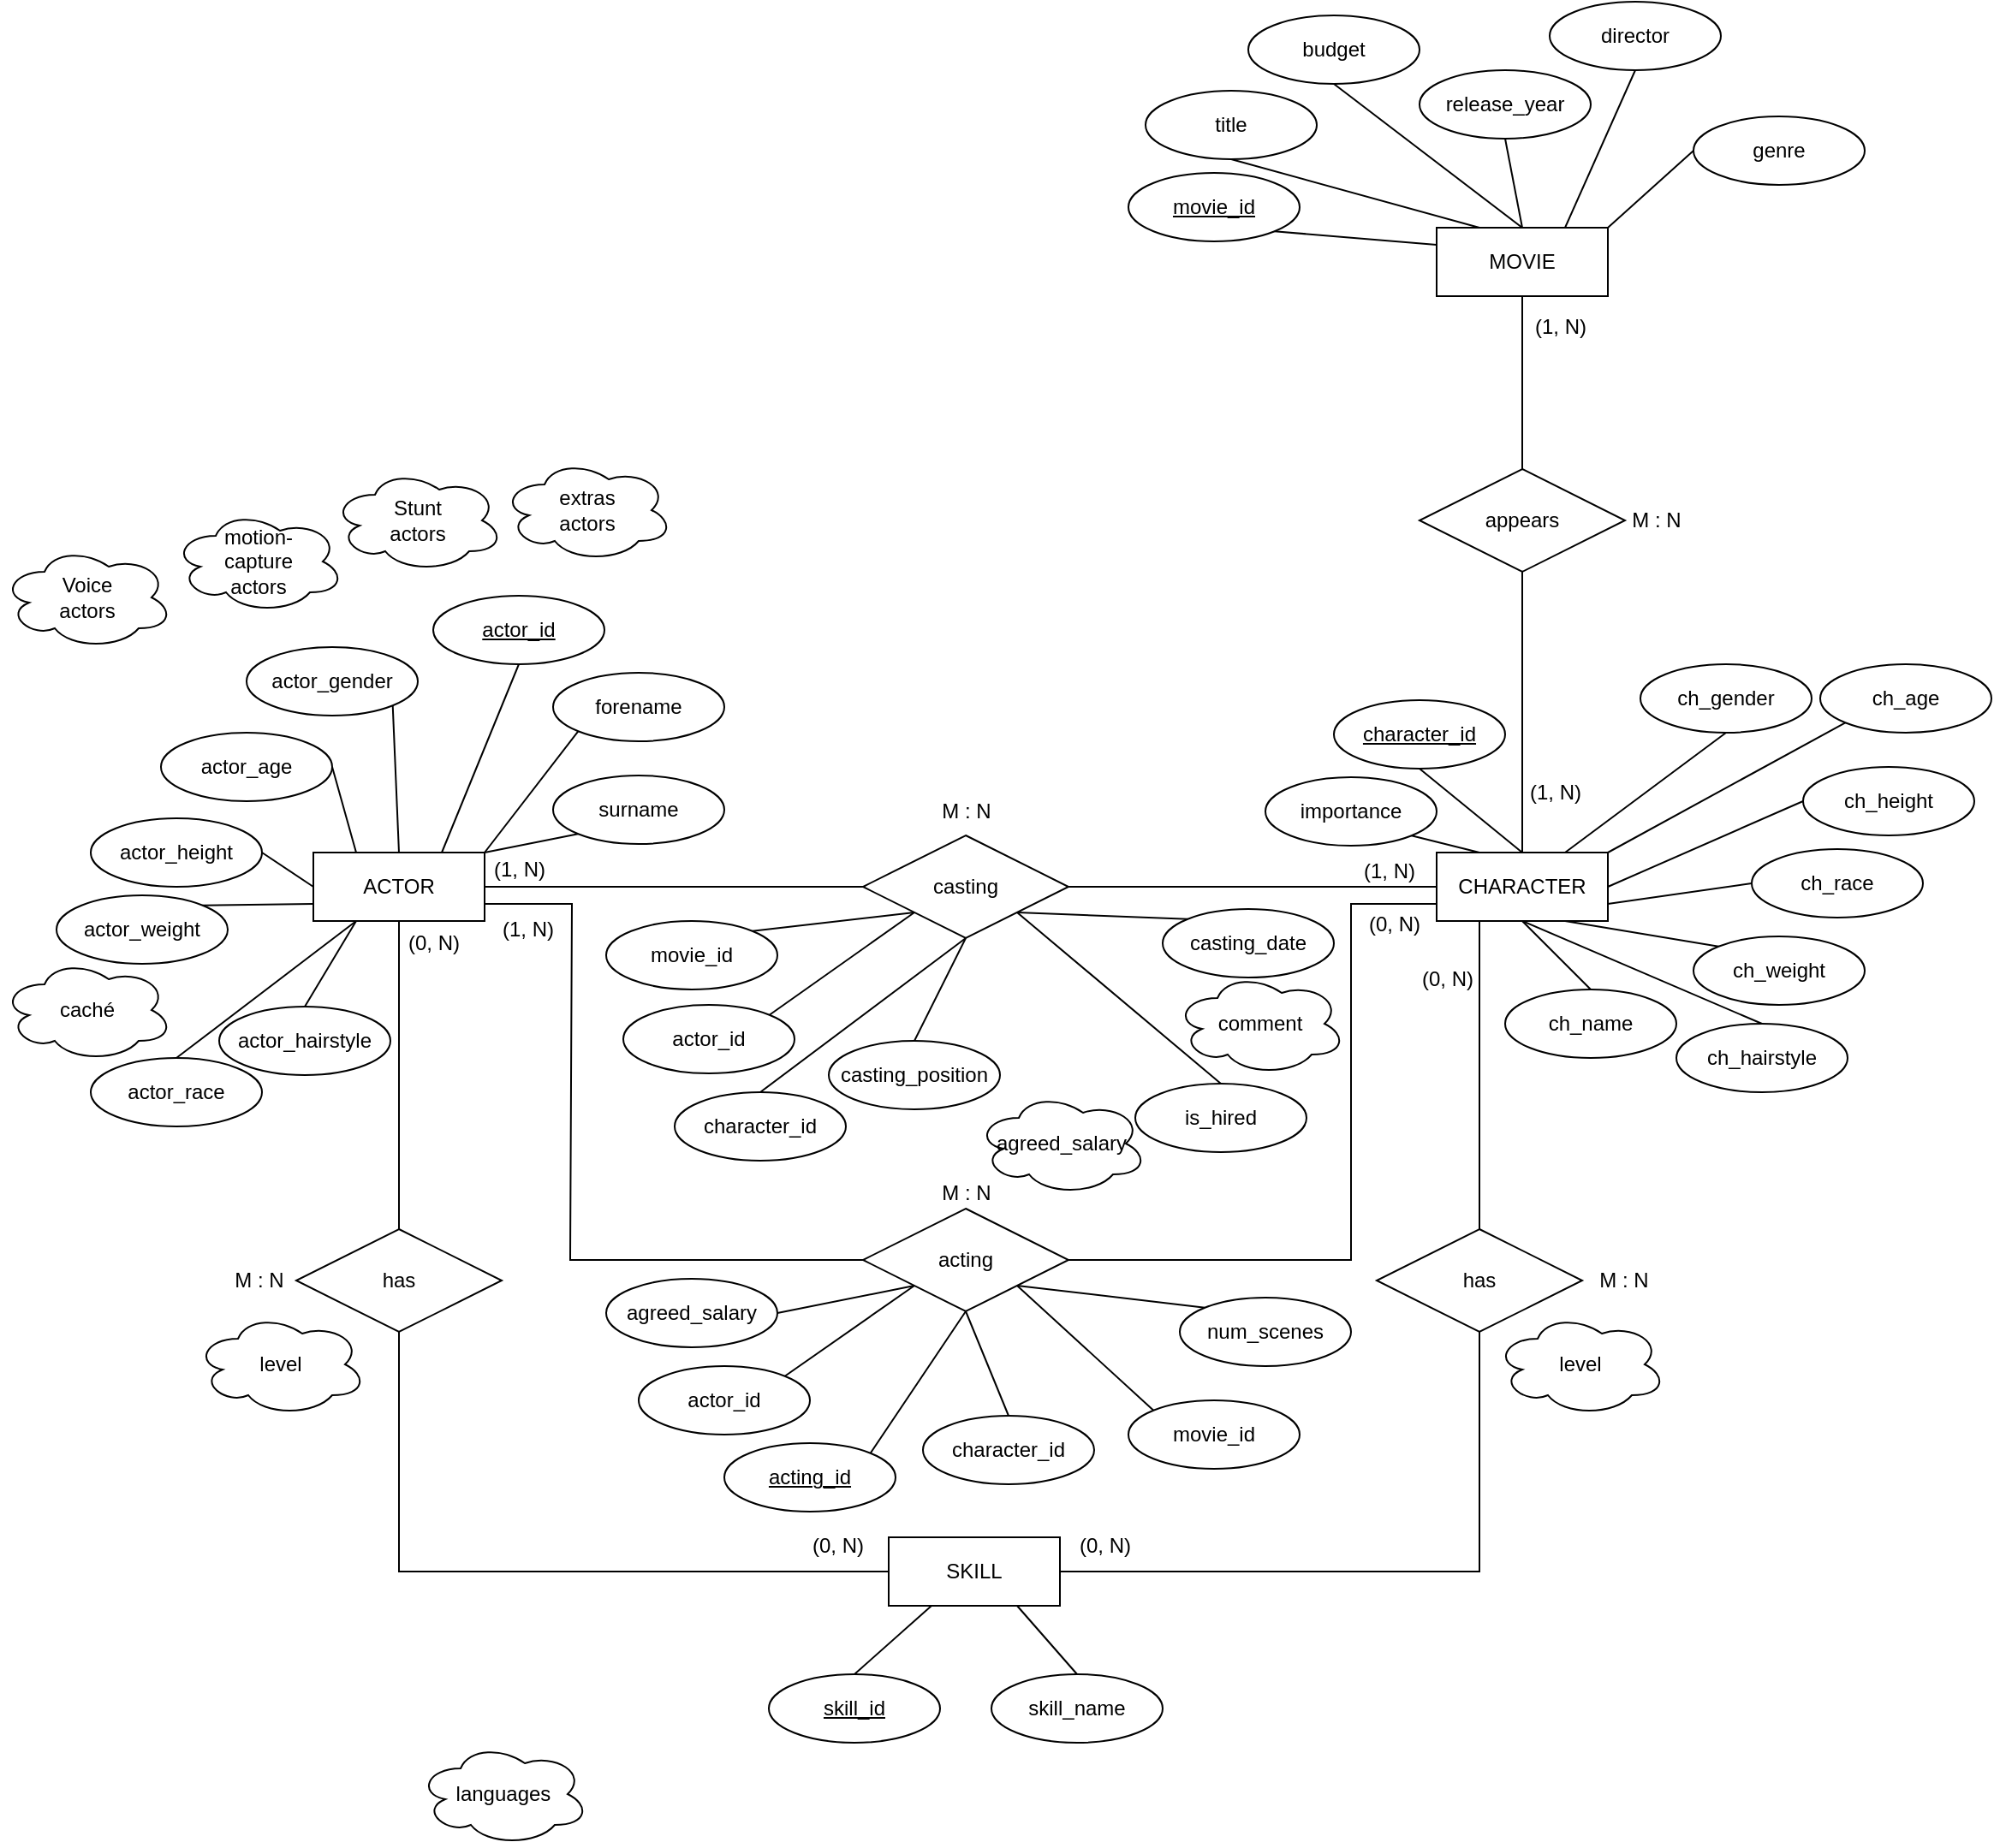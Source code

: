 <mxfile version="26.0.11">
  <diagram name="Página-1" id="EJ2JXjc912hq5HQgIUtN">
    <mxGraphModel dx="2261" dy="1907" grid="1" gridSize="10" guides="1" tooltips="1" connect="1" arrows="1" fold="1" page="1" pageScale="1" pageWidth="827" pageHeight="1169" math="0" shadow="0">
      <root>
        <mxCell id="0" />
        <mxCell id="1" parent="0" />
        <mxCell id="wF1HB-mCU1VvQjb04f6n-1" value="ACTOR" style="whiteSpace=wrap;html=1;align=center;" parent="1" vertex="1">
          <mxGeometry x="39" y="160" width="100" height="40" as="geometry" />
        </mxCell>
        <mxCell id="wF1HB-mCU1VvQjb04f6n-2" value="CHARACTER" style="whiteSpace=wrap;html=1;align=center;" parent="1" vertex="1">
          <mxGeometry x="695" y="160" width="100" height="40" as="geometry" />
        </mxCell>
        <mxCell id="wF1HB-mCU1VvQjb04f6n-3" value="actor_id" style="ellipse;whiteSpace=wrap;html=1;align=center;fontStyle=4;" parent="1" vertex="1">
          <mxGeometry x="109" y="10" width="100" height="40" as="geometry" />
        </mxCell>
        <mxCell id="wF1HB-mCU1VvQjb04f6n-4" value="character_id" style="ellipse;whiteSpace=wrap;html=1;align=center;fontStyle=4;" parent="1" vertex="1">
          <mxGeometry x="635" y="71" width="100" height="40" as="geometry" />
        </mxCell>
        <mxCell id="wF1HB-mCU1VvQjb04f6n-5" value="forename" style="ellipse;whiteSpace=wrap;html=1;align=center;" parent="1" vertex="1">
          <mxGeometry x="179" y="55" width="100" height="40" as="geometry" />
        </mxCell>
        <mxCell id="wF1HB-mCU1VvQjb04f6n-6" value="surname" style="ellipse;whiteSpace=wrap;html=1;align=center;" parent="1" vertex="1">
          <mxGeometry x="179" y="115" width="100" height="40" as="geometry" />
        </mxCell>
        <mxCell id="wF1HB-mCU1VvQjb04f6n-7" value="actor_gender" style="ellipse;whiteSpace=wrap;html=1;align=center;" parent="1" vertex="1">
          <mxGeometry y="40" width="100" height="40" as="geometry" />
        </mxCell>
        <mxCell id="wF1HB-mCU1VvQjb04f6n-8" value="actor_age" style="ellipse;whiteSpace=wrap;html=1;align=center;" parent="1" vertex="1">
          <mxGeometry x="-50" y="90" width="100" height="40" as="geometry" />
        </mxCell>
        <mxCell id="wF1HB-mCU1VvQjb04f6n-9" value="actor_height" style="ellipse;whiteSpace=wrap;html=1;align=center;" parent="1" vertex="1">
          <mxGeometry x="-91" y="140" width="100" height="40" as="geometry" />
        </mxCell>
        <mxCell id="wF1HB-mCU1VvQjb04f6n-10" value="actor_weight" style="ellipse;whiteSpace=wrap;html=1;align=center;" parent="1" vertex="1">
          <mxGeometry x="-111" y="185" width="100" height="40" as="geometry" />
        </mxCell>
        <mxCell id="wF1HB-mCU1VvQjb04f6n-11" value="&lt;span style=&quot;font-weight: normal;&quot;&gt;actor_race&lt;/span&gt;" style="ellipse;whiteSpace=wrap;html=1;align=center;fontStyle=1" parent="1" vertex="1">
          <mxGeometry x="-91" y="280" width="100" height="40" as="geometry" />
        </mxCell>
        <mxCell id="wF1HB-mCU1VvQjb04f6n-15" value="" style="endArrow=none;html=1;rounded=0;exitX=0;exitY=1;exitDx=0;exitDy=0;entryX=1;entryY=0;entryDx=0;entryDy=0;" parent="1" source="wF1HB-mCU1VvQjb04f6n-5" target="wF1HB-mCU1VvQjb04f6n-1" edge="1">
          <mxGeometry relative="1" as="geometry">
            <mxPoint x="169" y="180" as="sourcePoint" />
            <mxPoint x="329" y="180" as="targetPoint" />
          </mxGeometry>
        </mxCell>
        <mxCell id="wF1HB-mCU1VvQjb04f6n-16" value="" style="endArrow=none;html=1;rounded=0;exitX=0.5;exitY=1;exitDx=0;exitDy=0;entryX=0.75;entryY=0;entryDx=0;entryDy=0;" parent="1" source="wF1HB-mCU1VvQjb04f6n-3" target="wF1HB-mCU1VvQjb04f6n-1" edge="1">
          <mxGeometry relative="1" as="geometry">
            <mxPoint x="89" y="80" as="sourcePoint" />
            <mxPoint x="99" y="170" as="targetPoint" />
          </mxGeometry>
        </mxCell>
        <mxCell id="wF1HB-mCU1VvQjb04f6n-17" value="" style="endArrow=none;html=1;rounded=0;exitX=0;exitY=1;exitDx=0;exitDy=0;entryX=1;entryY=0;entryDx=0;entryDy=0;" parent="1" source="wF1HB-mCU1VvQjb04f6n-6" target="wF1HB-mCU1VvQjb04f6n-1" edge="1">
          <mxGeometry relative="1" as="geometry">
            <mxPoint x="99" y="90" as="sourcePoint" />
            <mxPoint x="109" y="180" as="targetPoint" />
          </mxGeometry>
        </mxCell>
        <mxCell id="wF1HB-mCU1VvQjb04f6n-18" value="" style="endArrow=none;html=1;rounded=0;exitX=1;exitY=0;exitDx=0;exitDy=0;entryX=0;entryY=1;entryDx=0;entryDy=0;" parent="1" source="wF1HB-mCU1VvQjb04f6n-59" target="wF1HB-mCU1VvQjb04f6n-47" edge="1">
          <mxGeometry relative="1" as="geometry">
            <mxPoint x="290" y="70" as="sourcePoint" />
            <mxPoint x="470" y="410" as="targetPoint" />
          </mxGeometry>
        </mxCell>
        <mxCell id="wF1HB-mCU1VvQjb04f6n-19" value="" style="endArrow=none;html=1;rounded=0;exitX=1;exitY=1;exitDx=0;exitDy=0;entryX=0.5;entryY=0;entryDx=0;entryDy=0;" parent="1" source="wF1HB-mCU1VvQjb04f6n-7" target="wF1HB-mCU1VvQjb04f6n-1" edge="1">
          <mxGeometry relative="1" as="geometry">
            <mxPoint x="119" y="110" as="sourcePoint" />
            <mxPoint x="129" y="200" as="targetPoint" />
          </mxGeometry>
        </mxCell>
        <mxCell id="wF1HB-mCU1VvQjb04f6n-20" value="" style="endArrow=none;html=1;rounded=0;exitX=1;exitY=0.5;exitDx=0;exitDy=0;entryX=0.25;entryY=0;entryDx=0;entryDy=0;" parent="1" source="wF1HB-mCU1VvQjb04f6n-8" target="wF1HB-mCU1VvQjb04f6n-1" edge="1">
          <mxGeometry relative="1" as="geometry">
            <mxPoint x="129" y="120" as="sourcePoint" />
            <mxPoint x="139" y="210" as="targetPoint" />
          </mxGeometry>
        </mxCell>
        <mxCell id="wF1HB-mCU1VvQjb04f6n-21" value="" style="endArrow=none;html=1;rounded=0;exitX=1;exitY=0.5;exitDx=0;exitDy=0;entryX=0;entryY=0.5;entryDx=0;entryDy=0;" parent="1" source="wF1HB-mCU1VvQjb04f6n-9" target="wF1HB-mCU1VvQjb04f6n-1" edge="1">
          <mxGeometry relative="1" as="geometry">
            <mxPoint x="139" y="130" as="sourcePoint" />
            <mxPoint x="149" y="220" as="targetPoint" />
          </mxGeometry>
        </mxCell>
        <mxCell id="wF1HB-mCU1VvQjb04f6n-22" value="" style="endArrow=none;html=1;rounded=0;exitX=1;exitY=0;exitDx=0;exitDy=0;entryX=0;entryY=0.75;entryDx=0;entryDy=0;" parent="1" source="wF1HB-mCU1VvQjb04f6n-10" target="wF1HB-mCU1VvQjb04f6n-1" edge="1">
          <mxGeometry relative="1" as="geometry">
            <mxPoint x="149" y="140" as="sourcePoint" />
            <mxPoint x="159" y="230" as="targetPoint" />
          </mxGeometry>
        </mxCell>
        <mxCell id="wF1HB-mCU1VvQjb04f6n-24" value="" style="endArrow=none;html=1;rounded=0;exitX=0.25;exitY=1;exitDx=0;exitDy=0;entryX=0.5;entryY=0;entryDx=0;entryDy=0;" parent="1" source="wF1HB-mCU1VvQjb04f6n-1" target="wF1HB-mCU1VvQjb04f6n-11" edge="1">
          <mxGeometry relative="1" as="geometry">
            <mxPoint x="169" y="160" as="sourcePoint" />
            <mxPoint x="179" y="250" as="targetPoint" />
          </mxGeometry>
        </mxCell>
        <mxCell id="wF1HB-mCU1VvQjb04f6n-26" value="ch_gender" style="ellipse;whiteSpace=wrap;html=1;align=center;" parent="1" vertex="1">
          <mxGeometry x="814" y="50" width="100" height="40" as="geometry" />
        </mxCell>
        <mxCell id="wF1HB-mCU1VvQjb04f6n-27" value="ch_age" style="ellipse;whiteSpace=wrap;html=1;align=center;" parent="1" vertex="1">
          <mxGeometry x="919" y="50" width="100" height="40" as="geometry" />
        </mxCell>
        <mxCell id="wF1HB-mCU1VvQjb04f6n-28" value="ch_height" style="ellipse;whiteSpace=wrap;html=1;align=center;" parent="1" vertex="1">
          <mxGeometry x="909" y="110" width="100" height="40" as="geometry" />
        </mxCell>
        <mxCell id="wF1HB-mCU1VvQjb04f6n-29" value="ch_weight" style="ellipse;whiteSpace=wrap;html=1;align=center;" parent="1" vertex="1">
          <mxGeometry x="845" y="209" width="100" height="40" as="geometry" />
        </mxCell>
        <mxCell id="wF1HB-mCU1VvQjb04f6n-30" value="&lt;span style=&quot;font-weight: normal;&quot;&gt;ch_race&lt;/span&gt;" style="ellipse;whiteSpace=wrap;html=1;align=center;fontStyle=1" parent="1" vertex="1">
          <mxGeometry x="879" y="158" width="100" height="40" as="geometry" />
        </mxCell>
        <mxCell id="wF1HB-mCU1VvQjb04f6n-31" value="actor_hairstyle" style="ellipse;whiteSpace=wrap;html=1;align=center;" parent="1" vertex="1">
          <mxGeometry x="-16" y="250" width="100" height="40" as="geometry" />
        </mxCell>
        <mxCell id="wF1HB-mCU1VvQjb04f6n-34" value="" style="endArrow=none;html=1;rounded=0;exitX=0.25;exitY=1;exitDx=0;exitDy=0;entryX=0.5;entryY=0;entryDx=0;entryDy=0;" parent="1" source="wF1HB-mCU1VvQjb04f6n-1" target="wF1HB-mCU1VvQjb04f6n-31" edge="1">
          <mxGeometry relative="1" as="geometry">
            <mxPoint x="124" y="210" as="sourcePoint" />
            <mxPoint x="74" y="276" as="targetPoint" />
          </mxGeometry>
        </mxCell>
        <mxCell id="wF1HB-mCU1VvQjb04f6n-35" value="ch_hairstyle" style="ellipse;whiteSpace=wrap;html=1;align=center;" parent="1" vertex="1">
          <mxGeometry x="835" y="260" width="100" height="40" as="geometry" />
        </mxCell>
        <mxCell id="wF1HB-mCU1VvQjb04f6n-36" value="importance" style="ellipse;whiteSpace=wrap;html=1;align=center;" parent="1" vertex="1">
          <mxGeometry x="595" y="116" width="100" height="40" as="geometry" />
        </mxCell>
        <mxCell id="wF1HB-mCU1VvQjb04f6n-37" value="ch_name" style="ellipse;whiteSpace=wrap;html=1;align=center;" parent="1" vertex="1">
          <mxGeometry x="735" y="240" width="100" height="40" as="geometry" />
        </mxCell>
        <mxCell id="wF1HB-mCU1VvQjb04f6n-38" value="" style="endArrow=none;html=1;rounded=0;exitX=1;exitY=1;exitDx=0;exitDy=0;entryX=0.25;entryY=0;entryDx=0;entryDy=0;" parent="1" source="wF1HB-mCU1VvQjb04f6n-36" target="wF1HB-mCU1VvQjb04f6n-2" edge="1">
          <mxGeometry relative="1" as="geometry">
            <mxPoint x="316" y="120" as="sourcePoint" />
            <mxPoint x="286" y="170" as="targetPoint" />
          </mxGeometry>
        </mxCell>
        <mxCell id="wF1HB-mCU1VvQjb04f6n-39" value="" style="endArrow=none;html=1;rounded=0;exitX=0.5;exitY=0;exitDx=0;exitDy=0;entryX=0.5;entryY=1;entryDx=0;entryDy=0;" parent="1" source="wF1HB-mCU1VvQjb04f6n-37" target="wF1HB-mCU1VvQjb04f6n-2" edge="1">
          <mxGeometry relative="1" as="geometry">
            <mxPoint x="435" y="130" as="sourcePoint" />
            <mxPoint x="405" y="180" as="targetPoint" />
          </mxGeometry>
        </mxCell>
        <mxCell id="wF1HB-mCU1VvQjb04f6n-40" value="" style="endArrow=none;html=1;rounded=0;exitX=0.5;exitY=0;exitDx=0;exitDy=0;" parent="1" source="wF1HB-mCU1VvQjb04f6n-35" edge="1">
          <mxGeometry relative="1" as="geometry">
            <mxPoint x="445" y="140" as="sourcePoint" />
            <mxPoint x="745" y="200" as="targetPoint" />
          </mxGeometry>
        </mxCell>
        <mxCell id="wF1HB-mCU1VvQjb04f6n-41" value="" style="endArrow=none;html=1;rounded=0;exitX=0.75;exitY=1;exitDx=0;exitDy=0;entryX=0;entryY=0;entryDx=0;entryDy=0;" parent="1" source="wF1HB-mCU1VvQjb04f6n-2" target="wF1HB-mCU1VvQjb04f6n-29" edge="1">
          <mxGeometry relative="1" as="geometry">
            <mxPoint x="455" y="150" as="sourcePoint" />
            <mxPoint x="425" y="200" as="targetPoint" />
          </mxGeometry>
        </mxCell>
        <mxCell id="wF1HB-mCU1VvQjb04f6n-42" value="" style="endArrow=none;html=1;rounded=0;exitX=1;exitY=0.75;exitDx=0;exitDy=0;entryX=0;entryY=0.5;entryDx=0;entryDy=0;" parent="1" source="wF1HB-mCU1VvQjb04f6n-2" target="wF1HB-mCU1VvQjb04f6n-30" edge="1">
          <mxGeometry relative="1" as="geometry">
            <mxPoint x="755" y="210" as="sourcePoint" />
            <mxPoint x="780" y="276" as="targetPoint" />
          </mxGeometry>
        </mxCell>
        <mxCell id="wF1HB-mCU1VvQjb04f6n-43" value="" style="endArrow=none;html=1;rounded=0;exitX=1;exitY=0.5;exitDx=0;exitDy=0;entryX=0;entryY=0.5;entryDx=0;entryDy=0;" parent="1" source="wF1HB-mCU1VvQjb04f6n-2" target="wF1HB-mCU1VvQjb04f6n-28" edge="1">
          <mxGeometry relative="1" as="geometry">
            <mxPoint x="765" y="220" as="sourcePoint" />
            <mxPoint x="790" y="286" as="targetPoint" />
          </mxGeometry>
        </mxCell>
        <mxCell id="wF1HB-mCU1VvQjb04f6n-44" value="" style="endArrow=none;html=1;rounded=0;exitX=1;exitY=0;exitDx=0;exitDy=0;entryX=0;entryY=1;entryDx=0;entryDy=0;" parent="1" source="wF1HB-mCU1VvQjb04f6n-2" target="wF1HB-mCU1VvQjb04f6n-27" edge="1">
          <mxGeometry relative="1" as="geometry">
            <mxPoint x="775" y="230" as="sourcePoint" />
            <mxPoint x="800" y="296" as="targetPoint" />
          </mxGeometry>
        </mxCell>
        <mxCell id="wF1HB-mCU1VvQjb04f6n-45" value="" style="endArrow=none;html=1;rounded=0;exitX=0.75;exitY=0;exitDx=0;exitDy=0;entryX=0.5;entryY=1;entryDx=0;entryDy=0;" parent="1" source="wF1HB-mCU1VvQjb04f6n-2" target="wF1HB-mCU1VvQjb04f6n-26" edge="1">
          <mxGeometry relative="1" as="geometry">
            <mxPoint x="785" y="240" as="sourcePoint" />
            <mxPoint x="810" y="306" as="targetPoint" />
          </mxGeometry>
        </mxCell>
        <mxCell id="wF1HB-mCU1VvQjb04f6n-46" value="" style="endArrow=none;html=1;rounded=0;exitX=0.5;exitY=0;exitDx=0;exitDy=0;entryX=0.5;entryY=1;entryDx=0;entryDy=0;" parent="1" source="wF1HB-mCU1VvQjb04f6n-2" target="wF1HB-mCU1VvQjb04f6n-4" edge="1">
          <mxGeometry relative="1" as="geometry">
            <mxPoint x="686" y="250" as="sourcePoint" />
            <mxPoint x="711" y="316" as="targetPoint" />
          </mxGeometry>
        </mxCell>
        <mxCell id="wF1HB-mCU1VvQjb04f6n-47" value="casting" style="shape=rhombus;perimeter=rhombusPerimeter;whiteSpace=wrap;html=1;align=center;" parent="1" vertex="1">
          <mxGeometry x="360" y="150" width="120" height="60" as="geometry" />
        </mxCell>
        <mxCell id="wF1HB-mCU1VvQjb04f6n-48" value="" style="endArrow=none;html=1;rounded=0;exitX=1;exitY=0.5;exitDx=0;exitDy=0;entryX=0;entryY=0.5;entryDx=0;entryDy=0;" parent="1" source="wF1HB-mCU1VvQjb04f6n-1" target="wF1HB-mCU1VvQjb04f6n-47" edge="1">
          <mxGeometry relative="1" as="geometry">
            <mxPoint x="179" y="180" as="sourcePoint" />
            <mxPoint x="249" y="180" as="targetPoint" />
          </mxGeometry>
        </mxCell>
        <mxCell id="wF1HB-mCU1VvQjb04f6n-49" value="" style="endArrow=none;html=1;rounded=0;exitX=1;exitY=0.5;exitDx=0;exitDy=0;entryX=0;entryY=0.5;entryDx=0;entryDy=0;" parent="1" source="wF1HB-mCU1VvQjb04f6n-47" target="wF1HB-mCU1VvQjb04f6n-2" edge="1">
          <mxGeometry relative="1" as="geometry">
            <mxPoint x="589" y="180" as="sourcePoint" />
            <mxPoint x="495" y="190" as="targetPoint" />
          </mxGeometry>
        </mxCell>
        <mxCell id="wF1HB-mCU1VvQjb04f6n-50" value="(1, N)" style="text;html=1;align=center;verticalAlign=middle;resizable=0;points=[];autosize=1;strokeColor=none;fillColor=none;" parent="1" vertex="1">
          <mxGeometry x="134" y="155" width="50" height="30" as="geometry" />
        </mxCell>
        <mxCell id="wF1HB-mCU1VvQjb04f6n-51" value="(1, N)" style="text;html=1;align=center;verticalAlign=middle;resizable=0;points=[];autosize=1;strokeColor=none;fillColor=none;" parent="1" vertex="1">
          <mxGeometry x="642" y="156" width="50" height="30" as="geometry" />
        </mxCell>
        <mxCell id="wF1HB-mCU1VvQjb04f6n-52" value="M : N" style="text;html=1;align=center;verticalAlign=middle;resizable=0;points=[];autosize=1;strokeColor=none;fillColor=none;" parent="1" vertex="1">
          <mxGeometry x="395" y="121" width="50" height="30" as="geometry" />
        </mxCell>
        <mxCell id="wF1HB-mCU1VvQjb04f6n-59" value="movie_id" style="ellipse;whiteSpace=wrap;html=1;align=center;" parent="1" vertex="1">
          <mxGeometry x="210" y="200" width="100" height="40" as="geometry" />
        </mxCell>
        <mxCell id="wF1HB-mCU1VvQjb04f6n-60" value="SKILL" style="whiteSpace=wrap;html=1;align=center;" parent="1" vertex="1">
          <mxGeometry x="375" y="560" width="100" height="40" as="geometry" />
        </mxCell>
        <mxCell id="wF1HB-mCU1VvQjb04f6n-61" value="has" style="shape=rhombus;perimeter=rhombusPerimeter;whiteSpace=wrap;html=1;align=center;" parent="1" vertex="1">
          <mxGeometry x="29" y="380" width="120" height="60" as="geometry" />
        </mxCell>
        <mxCell id="wF1HB-mCU1VvQjb04f6n-62" value="" style="endArrow=none;html=1;rounded=0;exitX=0.5;exitY=1;exitDx=0;exitDy=0;entryX=0.5;entryY=0;entryDx=0;entryDy=0;" parent="1" source="wF1HB-mCU1VvQjb04f6n-1" target="wF1HB-mCU1VvQjb04f6n-61" edge="1">
          <mxGeometry relative="1" as="geometry">
            <mxPoint x="169" y="380" as="sourcePoint" />
            <mxPoint x="329" y="380" as="targetPoint" />
          </mxGeometry>
        </mxCell>
        <mxCell id="wF1HB-mCU1VvQjb04f6n-63" value="" style="endArrow=none;html=1;rounded=0;entryX=0;entryY=0.5;entryDx=0;entryDy=0;exitX=0.5;exitY=1;exitDx=0;exitDy=0;" parent="1" source="wF1HB-mCU1VvQjb04f6n-61" target="wF1HB-mCU1VvQjb04f6n-60" edge="1">
          <mxGeometry relative="1" as="geometry">
            <mxPoint x="89" y="400" as="sourcePoint" />
            <mxPoint x="264" y="580" as="targetPoint" />
            <Array as="points">
              <mxPoint x="89" y="580" />
            </Array>
          </mxGeometry>
        </mxCell>
        <mxCell id="wF1HB-mCU1VvQjb04f6n-64" value="skill_id" style="ellipse;whiteSpace=wrap;html=1;align=center;fontStyle=4;" parent="1" vertex="1">
          <mxGeometry x="305" y="640" width="100" height="40" as="geometry" />
        </mxCell>
        <mxCell id="wF1HB-mCU1VvQjb04f6n-65" value="skill_name" style="ellipse;whiteSpace=wrap;html=1;align=center;" parent="1" vertex="1">
          <mxGeometry x="435" y="640" width="100" height="40" as="geometry" />
        </mxCell>
        <mxCell id="wF1HB-mCU1VvQjb04f6n-68" value="" style="endArrow=none;html=1;rounded=0;exitX=0.25;exitY=1;exitDx=0;exitDy=0;entryX=0.5;entryY=0;entryDx=0;entryDy=0;" parent="1" source="wF1HB-mCU1VvQjb04f6n-60" target="wF1HB-mCU1VvQjb04f6n-64" edge="1">
          <mxGeometry relative="1" as="geometry">
            <mxPoint x="505" y="390" as="sourcePoint" />
            <mxPoint x="665" y="390" as="targetPoint" />
          </mxGeometry>
        </mxCell>
        <mxCell id="wF1HB-mCU1VvQjb04f6n-69" value="" style="endArrow=none;html=1;rounded=0;exitX=0.75;exitY=1;exitDx=0;exitDy=0;entryX=0.5;entryY=0;entryDx=0;entryDy=0;" parent="1" source="wF1HB-mCU1VvQjb04f6n-60" target="wF1HB-mCU1VvQjb04f6n-65" edge="1">
          <mxGeometry relative="1" as="geometry">
            <mxPoint x="410" y="610" as="sourcePoint" />
            <mxPoint x="365" y="650" as="targetPoint" />
          </mxGeometry>
        </mxCell>
        <mxCell id="wF1HB-mCU1VvQjb04f6n-70" value="M : N" style="text;html=1;align=center;verticalAlign=middle;resizable=0;points=[];autosize=1;strokeColor=none;fillColor=none;" parent="1" vertex="1">
          <mxGeometry x="-18" y="395" width="50" height="30" as="geometry" />
        </mxCell>
        <mxCell id="wF1HB-mCU1VvQjb04f6n-71" value="(0, N)" style="text;html=1;align=center;verticalAlign=middle;resizable=0;points=[];autosize=1;strokeColor=none;fillColor=none;" parent="1" vertex="1">
          <mxGeometry x="84" y="198" width="50" height="30" as="geometry" />
        </mxCell>
        <mxCell id="wF1HB-mCU1VvQjb04f6n-72" value="(0, N)" style="text;html=1;align=center;verticalAlign=middle;resizable=0;points=[];autosize=1;strokeColor=none;fillColor=none;" parent="1" vertex="1">
          <mxGeometry x="320" y="550" width="50" height="30" as="geometry" />
        </mxCell>
        <mxCell id="cuIqHzoQHL2clTZlvjJq-2" value="acting" style="shape=rhombus;perimeter=rhombusPerimeter;whiteSpace=wrap;html=1;align=center;" parent="1" vertex="1">
          <mxGeometry x="360" y="368" width="120" height="60" as="geometry" />
        </mxCell>
        <mxCell id="cuIqHzoQHL2clTZlvjJq-3" value="" style="endArrow=none;html=1;rounded=0;exitX=1;exitY=0.75;exitDx=0;exitDy=0;entryX=0;entryY=0.5;entryDx=0;entryDy=0;" parent="1" source="wF1HB-mCU1VvQjb04f6n-1" target="cuIqHzoQHL2clTZlvjJq-2" edge="1">
          <mxGeometry relative="1" as="geometry">
            <mxPoint x="139" y="243" as="sourcePoint" />
            <mxPoint x="249" y="398" as="targetPoint" />
            <Array as="points">
              <mxPoint x="190" y="190" />
              <mxPoint x="189" y="398" />
            </Array>
          </mxGeometry>
        </mxCell>
        <mxCell id="cuIqHzoQHL2clTZlvjJq-4" value="" style="endArrow=none;html=1;rounded=0;exitX=0;exitY=0.75;exitDx=0;exitDy=0;entryX=1;entryY=0.5;entryDx=0;entryDy=0;" parent="1" source="wF1HB-mCU1VvQjb04f6n-2" target="cuIqHzoQHL2clTZlvjJq-2" edge="1">
          <mxGeometry relative="1" as="geometry">
            <mxPoint x="695" y="243" as="sourcePoint" />
            <mxPoint x="589" y="398" as="targetPoint" />
            <Array as="points">
              <mxPoint x="645" y="190" />
              <mxPoint x="645" y="398" />
            </Array>
          </mxGeometry>
        </mxCell>
        <mxCell id="cuIqHzoQHL2clTZlvjJq-5" value="M : N" style="text;html=1;align=center;verticalAlign=middle;resizable=0;points=[];autosize=1;strokeColor=none;fillColor=none;" parent="1" vertex="1">
          <mxGeometry x="395" y="344" width="50" height="30" as="geometry" />
        </mxCell>
        <mxCell id="cuIqHzoQHL2clTZlvjJq-6" value="(1, N)" style="text;html=1;align=center;verticalAlign=middle;resizable=0;points=[];autosize=1;strokeColor=none;fillColor=none;" parent="1" vertex="1">
          <mxGeometry x="139" y="190" width="50" height="30" as="geometry" />
        </mxCell>
        <mxCell id="cuIqHzoQHL2clTZlvjJq-7" value="(0, N)" style="text;html=1;align=center;verticalAlign=middle;resizable=0;points=[];autosize=1;strokeColor=none;fillColor=none;" parent="1" vertex="1">
          <mxGeometry x="645" y="187" width="50" height="30" as="geometry" />
        </mxCell>
        <mxCell id="cuIqHzoQHL2clTZlvjJq-8" value="" style="endArrow=none;html=1;rounded=0;entryX=1;entryY=0.5;entryDx=0;entryDy=0;exitX=0.5;exitY=1;exitDx=0;exitDy=0;" parent="1" source="cuIqHzoQHL2clTZlvjJq-9" target="wF1HB-mCU1VvQjb04f6n-60" edge="1">
          <mxGeometry relative="1" as="geometry">
            <mxPoint x="720" y="390" as="sourcePoint" />
            <mxPoint x="584" y="580" as="targetPoint" />
            <Array as="points">
              <mxPoint x="720" y="580" />
            </Array>
          </mxGeometry>
        </mxCell>
        <mxCell id="cuIqHzoQHL2clTZlvjJq-9" value="has" style="shape=rhombus;perimeter=rhombusPerimeter;whiteSpace=wrap;html=1;align=center;" parent="1" vertex="1">
          <mxGeometry x="660" y="380" width="120" height="60" as="geometry" />
        </mxCell>
        <mxCell id="cuIqHzoQHL2clTZlvjJq-10" value="" style="endArrow=none;html=1;rounded=0;entryX=0.5;entryY=0;entryDx=0;entryDy=0;exitX=0.25;exitY=1;exitDx=0;exitDy=0;" parent="1" source="wF1HB-mCU1VvQjb04f6n-2" target="cuIqHzoQHL2clTZlvjJq-9" edge="1">
          <mxGeometry relative="1" as="geometry">
            <mxPoint x="439" y="380" as="sourcePoint" />
            <mxPoint x="599" y="380" as="targetPoint" />
          </mxGeometry>
        </mxCell>
        <mxCell id="cuIqHzoQHL2clTZlvjJq-11" value="M : N" style="text;html=1;align=center;verticalAlign=middle;resizable=0;points=[];autosize=1;strokeColor=none;fillColor=none;" parent="1" vertex="1">
          <mxGeometry x="779" y="395" width="50" height="30" as="geometry" />
        </mxCell>
        <mxCell id="cuIqHzoQHL2clTZlvjJq-12" value="(0, N)" style="text;html=1;align=center;verticalAlign=middle;resizable=0;points=[];autosize=1;strokeColor=none;fillColor=none;" parent="1" vertex="1">
          <mxGeometry x="476" y="550" width="50" height="30" as="geometry" />
        </mxCell>
        <mxCell id="cuIqHzoQHL2clTZlvjJq-13" value="(0, N)" style="text;html=1;align=center;verticalAlign=middle;resizable=0;points=[];autosize=1;strokeColor=none;fillColor=none;" parent="1" vertex="1">
          <mxGeometry x="676" y="219" width="50" height="30" as="geometry" />
        </mxCell>
        <mxCell id="cuIqHzoQHL2clTZlvjJq-14" value="MOVIE" style="whiteSpace=wrap;html=1;align=center;" parent="1" vertex="1">
          <mxGeometry x="695" y="-205" width="100" height="40" as="geometry" />
        </mxCell>
        <mxCell id="cuIqHzoQHL2clTZlvjJq-16" value="appears" style="shape=rhombus;perimeter=rhombusPerimeter;whiteSpace=wrap;html=1;align=center;" parent="1" vertex="1">
          <mxGeometry x="685" y="-64" width="120" height="60" as="geometry" />
        </mxCell>
        <mxCell id="cuIqHzoQHL2clTZlvjJq-18" value="" style="endArrow=none;html=1;rounded=0;exitX=0.5;exitY=0;exitDx=0;exitDy=0;entryX=0.5;entryY=1;entryDx=0;entryDy=0;" parent="1" source="wF1HB-mCU1VvQjb04f6n-2" target="cuIqHzoQHL2clTZlvjJq-16" edge="1">
          <mxGeometry relative="1" as="geometry">
            <mxPoint x="744.5" y="170" as="sourcePoint" />
            <mxPoint x="744.5" y="-95" as="targetPoint" />
          </mxGeometry>
        </mxCell>
        <mxCell id="cuIqHzoQHL2clTZlvjJq-22" value="(1, N)" style="text;html=1;align=center;verticalAlign=middle;resizable=0;points=[];autosize=1;strokeColor=none;fillColor=none;" parent="1" vertex="1">
          <mxGeometry x="742" y="-162" width="50" height="30" as="geometry" />
        </mxCell>
        <mxCell id="cuIqHzoQHL2clTZlvjJq-24" value="(1, N)" style="text;html=1;align=center;verticalAlign=middle;resizable=0;points=[];autosize=1;strokeColor=none;fillColor=none;" parent="1" vertex="1">
          <mxGeometry x="739" y="110" width="50" height="30" as="geometry" />
        </mxCell>
        <mxCell id="cuIqHzoQHL2clTZlvjJq-26" value="M : N" style="text;html=1;align=center;verticalAlign=middle;resizable=0;points=[];autosize=1;strokeColor=none;fillColor=none;" parent="1" vertex="1">
          <mxGeometry x="798" y="-49" width="50" height="30" as="geometry" />
        </mxCell>
        <mxCell id="cuIqHzoQHL2clTZlvjJq-27" value="movie_id" style="ellipse;whiteSpace=wrap;html=1;align=center;fontStyle=4;" parent="1" vertex="1">
          <mxGeometry x="515" y="-237" width="100" height="40" as="geometry" />
        </mxCell>
        <mxCell id="cuIqHzoQHL2clTZlvjJq-28" value="title" style="ellipse;whiteSpace=wrap;html=1;align=center;" parent="1" vertex="1">
          <mxGeometry x="525" y="-285" width="100" height="40" as="geometry" />
        </mxCell>
        <mxCell id="cuIqHzoQHL2clTZlvjJq-29" value="director" style="ellipse;whiteSpace=wrap;html=1;align=center;" parent="1" vertex="1">
          <mxGeometry x="761" y="-337" width="100" height="40" as="geometry" />
        </mxCell>
        <mxCell id="cuIqHzoQHL2clTZlvjJq-31" value="budget" style="ellipse;whiteSpace=wrap;html=1;align=center;" parent="1" vertex="1">
          <mxGeometry x="585" y="-329" width="100" height="40" as="geometry" />
        </mxCell>
        <mxCell id="cuIqHzoQHL2clTZlvjJq-32" value="genre" style="ellipse;whiteSpace=wrap;html=1;align=center;" parent="1" vertex="1">
          <mxGeometry x="845" y="-270" width="100" height="40" as="geometry" />
        </mxCell>
        <mxCell id="cuIqHzoQHL2clTZlvjJq-33" value="" style="endArrow=none;html=1;rounded=0;entryX=0;entryY=0.25;entryDx=0;entryDy=0;exitX=1;exitY=1;exitDx=0;exitDy=0;" parent="1" source="cuIqHzoQHL2clTZlvjJq-27" target="cuIqHzoQHL2clTZlvjJq-14" edge="1">
          <mxGeometry relative="1" as="geometry">
            <mxPoint x="655" y="-179" as="sourcePoint" />
            <mxPoint x="815" y="-179" as="targetPoint" />
          </mxGeometry>
        </mxCell>
        <mxCell id="cuIqHzoQHL2clTZlvjJq-34" value="" style="endArrow=none;html=1;rounded=0;entryX=0.25;entryY=0;entryDx=0;entryDy=0;exitX=0.5;exitY=1;exitDx=0;exitDy=0;" parent="1" source="cuIqHzoQHL2clTZlvjJq-28" target="cuIqHzoQHL2clTZlvjJq-14" edge="1">
          <mxGeometry relative="1" as="geometry">
            <mxPoint x="645" y="-225" as="sourcePoint" />
            <mxPoint x="705" y="-185" as="targetPoint" />
          </mxGeometry>
        </mxCell>
        <mxCell id="cuIqHzoQHL2clTZlvjJq-35" value="" style="endArrow=none;html=1;rounded=0;entryX=0.5;entryY=0;entryDx=0;entryDy=0;exitX=0.5;exitY=1;exitDx=0;exitDy=0;" parent="1" source="cuIqHzoQHL2clTZlvjJq-31" target="cuIqHzoQHL2clTZlvjJq-14" edge="1">
          <mxGeometry relative="1" as="geometry">
            <mxPoint x="675" y="-259" as="sourcePoint" />
            <mxPoint x="730" y="-195" as="targetPoint" />
          </mxGeometry>
        </mxCell>
        <mxCell id="cuIqHzoQHL2clTZlvjJq-37" value="" style="endArrow=none;html=1;rounded=0;entryX=0.75;entryY=0;entryDx=0;entryDy=0;exitX=0.5;exitY=1;exitDx=0;exitDy=0;" parent="1" source="cuIqHzoQHL2clTZlvjJq-29" target="cuIqHzoQHL2clTZlvjJq-14" edge="1">
          <mxGeometry relative="1" as="geometry">
            <mxPoint x="745" y="-299" as="sourcePoint" />
            <mxPoint x="755" y="-195" as="targetPoint" />
          </mxGeometry>
        </mxCell>
        <mxCell id="cuIqHzoQHL2clTZlvjJq-38" value="" style="endArrow=none;html=1;rounded=0;entryX=1;entryY=0;entryDx=0;entryDy=0;exitX=0;exitY=0.5;exitDx=0;exitDy=0;" parent="1" source="cuIqHzoQHL2clTZlvjJq-32" target="cuIqHzoQHL2clTZlvjJq-14" edge="1">
          <mxGeometry relative="1" as="geometry">
            <mxPoint x="810" y="-285" as="sourcePoint" />
            <mxPoint x="780" y="-195" as="targetPoint" />
          </mxGeometry>
        </mxCell>
        <mxCell id="cuIqHzoQHL2clTZlvjJq-40" value="agreed_salary" style="ellipse;whiteSpace=wrap;html=1;align=center;" parent="1" vertex="1">
          <mxGeometry x="210" y="409" width="100" height="40" as="geometry" />
        </mxCell>
        <mxCell id="cuIqHzoQHL2clTZlvjJq-41" value="num_scenes" style="ellipse;whiteSpace=wrap;html=1;align=center;" parent="1" vertex="1">
          <mxGeometry x="545" y="420" width="100" height="40" as="geometry" />
        </mxCell>
        <mxCell id="cuIqHzoQHL2clTZlvjJq-43" value="" style="endArrow=none;html=1;rounded=0;exitX=0;exitY=1;exitDx=0;exitDy=0;entryX=1;entryY=0.5;entryDx=0;entryDy=0;" parent="1" source="cuIqHzoQHL2clTZlvjJq-2" target="cuIqHzoQHL2clTZlvjJq-40" edge="1">
          <mxGeometry relative="1" as="geometry">
            <mxPoint x="330" y="380" as="sourcePoint" />
            <mxPoint x="490" y="380" as="targetPoint" />
          </mxGeometry>
        </mxCell>
        <mxCell id="cuIqHzoQHL2clTZlvjJq-44" value="" style="endArrow=none;html=1;rounded=0;exitX=1;exitY=1;exitDx=0;exitDy=0;entryX=0;entryY=0;entryDx=0;entryDy=0;" parent="1" source="cuIqHzoQHL2clTZlvjJq-2" target="cuIqHzoQHL2clTZlvjJq-41" edge="1">
          <mxGeometry relative="1" as="geometry">
            <mxPoint x="400" y="370" as="sourcePoint" />
            <mxPoint x="330" y="450" as="targetPoint" />
          </mxGeometry>
        </mxCell>
        <mxCell id="cuIqHzoQHL2clTZlvjJq-45" value="casting_date" style="ellipse;whiteSpace=wrap;html=1;align=center;" parent="1" vertex="1">
          <mxGeometry x="535" y="193" width="100" height="40" as="geometry" />
        </mxCell>
        <mxCell id="cuIqHzoQHL2clTZlvjJq-46" value="" style="endArrow=none;html=1;rounded=0;exitX=1;exitY=1;exitDx=0;exitDy=0;entryX=0;entryY=0;entryDx=0;entryDy=0;" parent="1" source="wF1HB-mCU1VvQjb04f6n-47" target="cuIqHzoQHL2clTZlvjJq-45" edge="1">
          <mxGeometry relative="1" as="geometry">
            <mxPoint x="330" y="180" as="sourcePoint" />
            <mxPoint x="490" y="180" as="targetPoint" />
          </mxGeometry>
        </mxCell>
        <mxCell id="cuIqHzoQHL2clTZlvjJq-51" value="casting_position" style="ellipse;whiteSpace=wrap;html=1;align=center;" parent="1" vertex="1">
          <mxGeometry x="340" y="270" width="100" height="40" as="geometry" />
        </mxCell>
        <mxCell id="cuIqHzoQHL2clTZlvjJq-52" value="" style="endArrow=none;html=1;rounded=0;exitX=0.5;exitY=1;exitDx=0;exitDy=0;entryX=0.5;entryY=0;entryDx=0;entryDy=0;" parent="1" source="wF1HB-mCU1VvQjb04f6n-47" target="cuIqHzoQHL2clTZlvjJq-51" edge="1">
          <mxGeometry relative="1" as="geometry">
            <mxPoint x="420" y="220" as="sourcePoint" />
            <mxPoint x="490" y="280" as="targetPoint" />
          </mxGeometry>
        </mxCell>
        <mxCell id="cuIqHzoQHL2clTZlvjJq-53" value="release_year" style="ellipse;whiteSpace=wrap;html=1;align=center;" parent="1" vertex="1">
          <mxGeometry x="685" y="-297" width="100" height="40" as="geometry" />
        </mxCell>
        <mxCell id="cuIqHzoQHL2clTZlvjJq-54" value="" style="endArrow=none;html=1;rounded=0;exitX=0.5;exitY=1;exitDx=0;exitDy=0;entryX=0.5;entryY=0;entryDx=0;entryDy=0;" parent="1" source="cuIqHzoQHL2clTZlvjJq-53" target="cuIqHzoQHL2clTZlvjJq-14" edge="1">
          <mxGeometry relative="1" as="geometry">
            <mxPoint x="655" y="-137" as="sourcePoint" />
            <mxPoint x="815" y="-137" as="targetPoint" />
          </mxGeometry>
        </mxCell>
        <mxCell id="cuIqHzoQHL2clTZlvjJq-55" value="actor_id" style="ellipse;whiteSpace=wrap;html=1;align=center;" parent="1" vertex="1">
          <mxGeometry x="220" y="249" width="100" height="40" as="geometry" />
        </mxCell>
        <mxCell id="cuIqHzoQHL2clTZlvjJq-56" value="character_id" style="ellipse;whiteSpace=wrap;html=1;align=center;" parent="1" vertex="1">
          <mxGeometry x="250" y="300" width="100" height="40" as="geometry" />
        </mxCell>
        <mxCell id="cuIqHzoQHL2clTZlvjJq-57" value="" style="endArrow=none;html=1;rounded=0;entryX=0.5;entryY=1;entryDx=0;entryDy=0;exitX=0.5;exitY=0;exitDx=0;exitDy=0;" parent="1" source="cuIqHzoQHL2clTZlvjJq-56" target="wF1HB-mCU1VvQjb04f6n-47" edge="1">
          <mxGeometry relative="1" as="geometry">
            <mxPoint x="430" y="380" as="sourcePoint" />
            <mxPoint x="590" y="380" as="targetPoint" />
          </mxGeometry>
        </mxCell>
        <mxCell id="cuIqHzoQHL2clTZlvjJq-58" value="" style="endArrow=none;html=1;rounded=0;entryX=0;entryY=1;entryDx=0;entryDy=0;exitX=1;exitY=0;exitDx=0;exitDy=0;" parent="1" source="cuIqHzoQHL2clTZlvjJq-55" target="wF1HB-mCU1VvQjb04f6n-47" edge="1">
          <mxGeometry relative="1" as="geometry">
            <mxPoint x="424" y="280" as="sourcePoint" />
            <mxPoint x="430" y="220" as="targetPoint" />
          </mxGeometry>
        </mxCell>
        <mxCell id="cuIqHzoQHL2clTZlvjJq-61" value="is_hired" style="ellipse;whiteSpace=wrap;html=1;align=center;" parent="1" vertex="1">
          <mxGeometry x="519" y="295" width="100" height="40" as="geometry" />
        </mxCell>
        <mxCell id="cuIqHzoQHL2clTZlvjJq-64" value="" style="endArrow=none;html=1;rounded=0;entryX=1;entryY=1;entryDx=0;entryDy=0;exitX=0.5;exitY=0;exitDx=0;exitDy=0;" parent="1" source="cuIqHzoQHL2clTZlvjJq-61" target="wF1HB-mCU1VvQjb04f6n-47" edge="1">
          <mxGeometry relative="1" as="geometry">
            <mxPoint x="561" y="266" as="sourcePoint" />
            <mxPoint x="460" y="205" as="targetPoint" />
          </mxGeometry>
        </mxCell>
        <mxCell id="7Ku2F96cRzHb7sK2GxwF-1" value="movie_id" style="ellipse;whiteSpace=wrap;html=1;align=center;" parent="1" vertex="1">
          <mxGeometry x="515" y="480" width="100" height="40" as="geometry" />
        </mxCell>
        <mxCell id="7Ku2F96cRzHb7sK2GxwF-2" value="actor_id" style="ellipse;whiteSpace=wrap;html=1;align=center;" parent="1" vertex="1">
          <mxGeometry x="229" y="460" width="100" height="40" as="geometry" />
        </mxCell>
        <mxCell id="7Ku2F96cRzHb7sK2GxwF-3" value="character_id" style="ellipse;whiteSpace=wrap;html=1;align=center;" parent="1" vertex="1">
          <mxGeometry x="395" y="489" width="100" height="40" as="geometry" />
        </mxCell>
        <mxCell id="7Ku2F96cRzHb7sK2GxwF-5" value="acting_id" style="ellipse;whiteSpace=wrap;html=1;align=center;fontStyle=4;" parent="1" vertex="1">
          <mxGeometry x="279" y="505" width="100" height="40" as="geometry" />
        </mxCell>
        <mxCell id="7Ku2F96cRzHb7sK2GxwF-7" value="" style="endArrow=none;html=1;rounded=0;entryX=0;entryY=1;entryDx=0;entryDy=0;exitX=1;exitY=0;exitDx=0;exitDy=0;" parent="1" source="7Ku2F96cRzHb7sK2GxwF-2" target="cuIqHzoQHL2clTZlvjJq-2" edge="1">
          <mxGeometry relative="1" as="geometry">
            <mxPoint x="380" y="310" as="sourcePoint" />
            <mxPoint x="540" y="310" as="targetPoint" />
          </mxGeometry>
        </mxCell>
        <mxCell id="7Ku2F96cRzHb7sK2GxwF-8" value="" style="endArrow=none;html=1;rounded=0;entryX=0.5;entryY=1;entryDx=0;entryDy=0;exitX=1;exitY=0;exitDx=0;exitDy=0;" parent="1" source="7Ku2F96cRzHb7sK2GxwF-5" target="cuIqHzoQHL2clTZlvjJq-2" edge="1">
          <mxGeometry relative="1" as="geometry">
            <mxPoint x="380" y="310" as="sourcePoint" />
            <mxPoint x="540" y="310" as="targetPoint" />
          </mxGeometry>
        </mxCell>
        <mxCell id="7Ku2F96cRzHb7sK2GxwF-9" value="" style="endArrow=none;html=1;rounded=0;entryX=0.5;entryY=1;entryDx=0;entryDy=0;exitX=0.5;exitY=0;exitDx=0;exitDy=0;" parent="1" source="7Ku2F96cRzHb7sK2GxwF-3" target="cuIqHzoQHL2clTZlvjJq-2" edge="1">
          <mxGeometry relative="1" as="geometry">
            <mxPoint x="374" y="521" as="sourcePoint" />
            <mxPoint x="430" y="438" as="targetPoint" />
          </mxGeometry>
        </mxCell>
        <mxCell id="7Ku2F96cRzHb7sK2GxwF-10" value="" style="endArrow=none;html=1;rounded=0;entryX=1;entryY=1;entryDx=0;entryDy=0;exitX=0;exitY=0;exitDx=0;exitDy=0;" parent="1" source="7Ku2F96cRzHb7sK2GxwF-1" target="cuIqHzoQHL2clTZlvjJq-2" edge="1">
          <mxGeometry relative="1" as="geometry">
            <mxPoint x="384" y="531" as="sourcePoint" />
            <mxPoint x="440" y="448" as="targetPoint" />
          </mxGeometry>
        </mxCell>
        <mxCell id="7Ku2F96cRzHb7sK2GxwF-11" value="" style="endArrow=none;html=1;rounded=0;entryX=0.5;entryY=1;entryDx=0;entryDy=0;exitX=0.5;exitY=0;exitDx=0;exitDy=0;" parent="1" source="cuIqHzoQHL2clTZlvjJq-16" target="cuIqHzoQHL2clTZlvjJq-14" edge="1">
          <mxGeometry relative="1" as="geometry">
            <mxPoint x="380" y="-147" as="sourcePoint" />
            <mxPoint x="540" y="-147" as="targetPoint" />
          </mxGeometry>
        </mxCell>
        <mxCell id="7Ku2F96cRzHb7sK2GxwF-12" value="Voice&lt;div&gt;actors&lt;/div&gt;" style="ellipse;shape=cloud;whiteSpace=wrap;html=1;align=center;" parent="1" vertex="1">
          <mxGeometry x="-143" y="-19" width="100" height="60" as="geometry" />
        </mxCell>
        <mxCell id="7Ku2F96cRzHb7sK2GxwF-13" value="Stunt&lt;div&gt;actors&lt;/div&gt;" style="ellipse;shape=cloud;whiteSpace=wrap;html=1;align=center;" parent="1" vertex="1">
          <mxGeometry x="50" y="-64" width="100" height="60" as="geometry" />
        </mxCell>
        <mxCell id="7Ku2F96cRzHb7sK2GxwF-14" value="extras&lt;div&gt;actors&lt;/div&gt;" style="ellipse;shape=cloud;whiteSpace=wrap;html=1;align=center;" parent="1" vertex="1">
          <mxGeometry x="149" y="-70" width="100" height="60" as="geometry" />
        </mxCell>
        <mxCell id="7Ku2F96cRzHb7sK2GxwF-15" value="motion-&lt;div&gt;capture&lt;/div&gt;&lt;div&gt;actors&lt;/div&gt;" style="ellipse;shape=cloud;whiteSpace=wrap;html=1;align=center;" parent="1" vertex="1">
          <mxGeometry x="-43" y="-40" width="100" height="60" as="geometry" />
        </mxCell>
        <mxCell id="7Ku2F96cRzHb7sK2GxwF-16" value="languages" style="ellipse;shape=cloud;whiteSpace=wrap;html=1;align=center;" parent="1" vertex="1">
          <mxGeometry x="100" y="680" width="100" height="60" as="geometry" />
        </mxCell>
        <mxCell id="7Ku2F96cRzHb7sK2GxwF-17" value="caché" style="ellipse;shape=cloud;whiteSpace=wrap;html=1;align=center;" parent="1" vertex="1">
          <mxGeometry x="-143" y="222" width="100" height="60" as="geometry" />
        </mxCell>
        <mxCell id="3Pv8CX88xtoMUP_-0wHD-1" value="agreed_salary" style="ellipse;shape=cloud;whiteSpace=wrap;html=1;align=center;" vertex="1" parent="1">
          <mxGeometry x="426" y="300" width="100" height="60" as="geometry" />
        </mxCell>
        <mxCell id="3Pv8CX88xtoMUP_-0wHD-2" value="comment" style="ellipse;shape=cloud;whiteSpace=wrap;html=1;align=center;" vertex="1" parent="1">
          <mxGeometry x="542" y="230" width="100" height="60" as="geometry" />
        </mxCell>
        <mxCell id="3Pv8CX88xtoMUP_-0wHD-3" value="level" style="ellipse;shape=cloud;whiteSpace=wrap;html=1;align=center;" vertex="1" parent="1">
          <mxGeometry x="729" y="429" width="100" height="60" as="geometry" />
        </mxCell>
        <mxCell id="3Pv8CX88xtoMUP_-0wHD-4" value="level" style="ellipse;shape=cloud;whiteSpace=wrap;html=1;align=center;" vertex="1" parent="1">
          <mxGeometry x="-30" y="429" width="100" height="60" as="geometry" />
        </mxCell>
      </root>
    </mxGraphModel>
  </diagram>
</mxfile>
